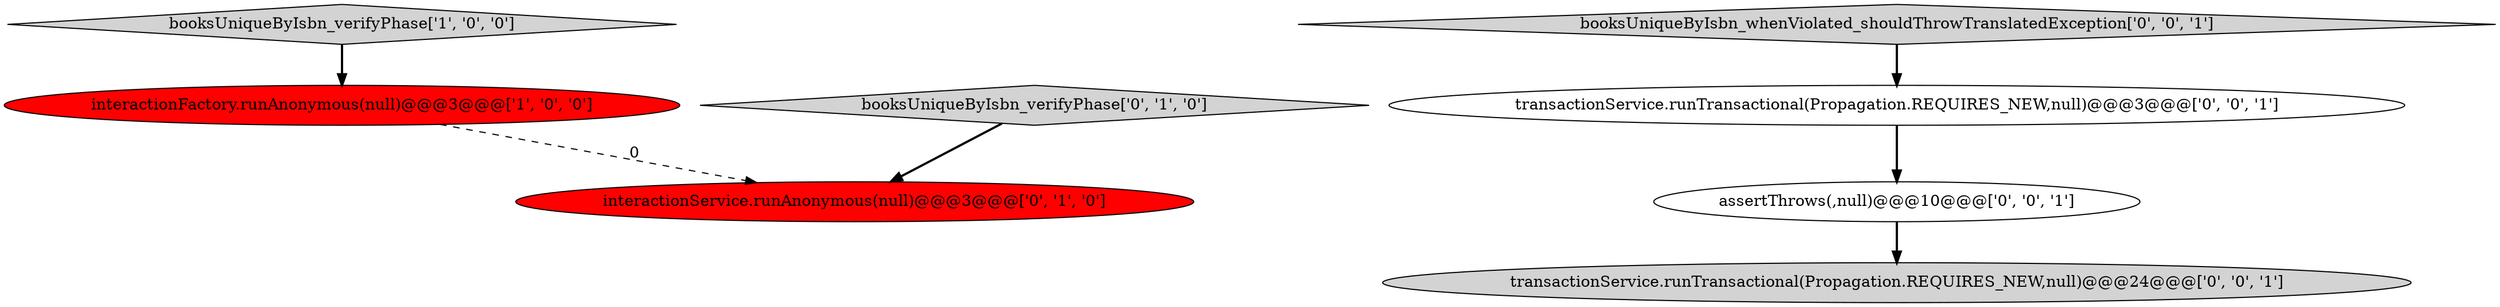 digraph {
0 [style = filled, label = "booksUniqueByIsbn_verifyPhase['1', '0', '0']", fillcolor = lightgray, shape = diamond image = "AAA0AAABBB1BBB"];
6 [style = filled, label = "transactionService.runTransactional(Propagation.REQUIRES_NEW,null)@@@3@@@['0', '0', '1']", fillcolor = white, shape = ellipse image = "AAA0AAABBB3BBB"];
4 [style = filled, label = "transactionService.runTransactional(Propagation.REQUIRES_NEW,null)@@@24@@@['0', '0', '1']", fillcolor = lightgray, shape = ellipse image = "AAA0AAABBB3BBB"];
1 [style = filled, label = "interactionFactory.runAnonymous(null)@@@3@@@['1', '0', '0']", fillcolor = red, shape = ellipse image = "AAA1AAABBB1BBB"];
5 [style = filled, label = "booksUniqueByIsbn_whenViolated_shouldThrowTranslatedException['0', '0', '1']", fillcolor = lightgray, shape = diamond image = "AAA0AAABBB3BBB"];
7 [style = filled, label = "assertThrows(,null)@@@10@@@['0', '0', '1']", fillcolor = white, shape = ellipse image = "AAA0AAABBB3BBB"];
3 [style = filled, label = "booksUniqueByIsbn_verifyPhase['0', '1', '0']", fillcolor = lightgray, shape = diamond image = "AAA0AAABBB2BBB"];
2 [style = filled, label = "interactionService.runAnonymous(null)@@@3@@@['0', '1', '0']", fillcolor = red, shape = ellipse image = "AAA1AAABBB2BBB"];
1->2 [style = dashed, label="0"];
7->4 [style = bold, label=""];
5->6 [style = bold, label=""];
6->7 [style = bold, label=""];
3->2 [style = bold, label=""];
0->1 [style = bold, label=""];
}
